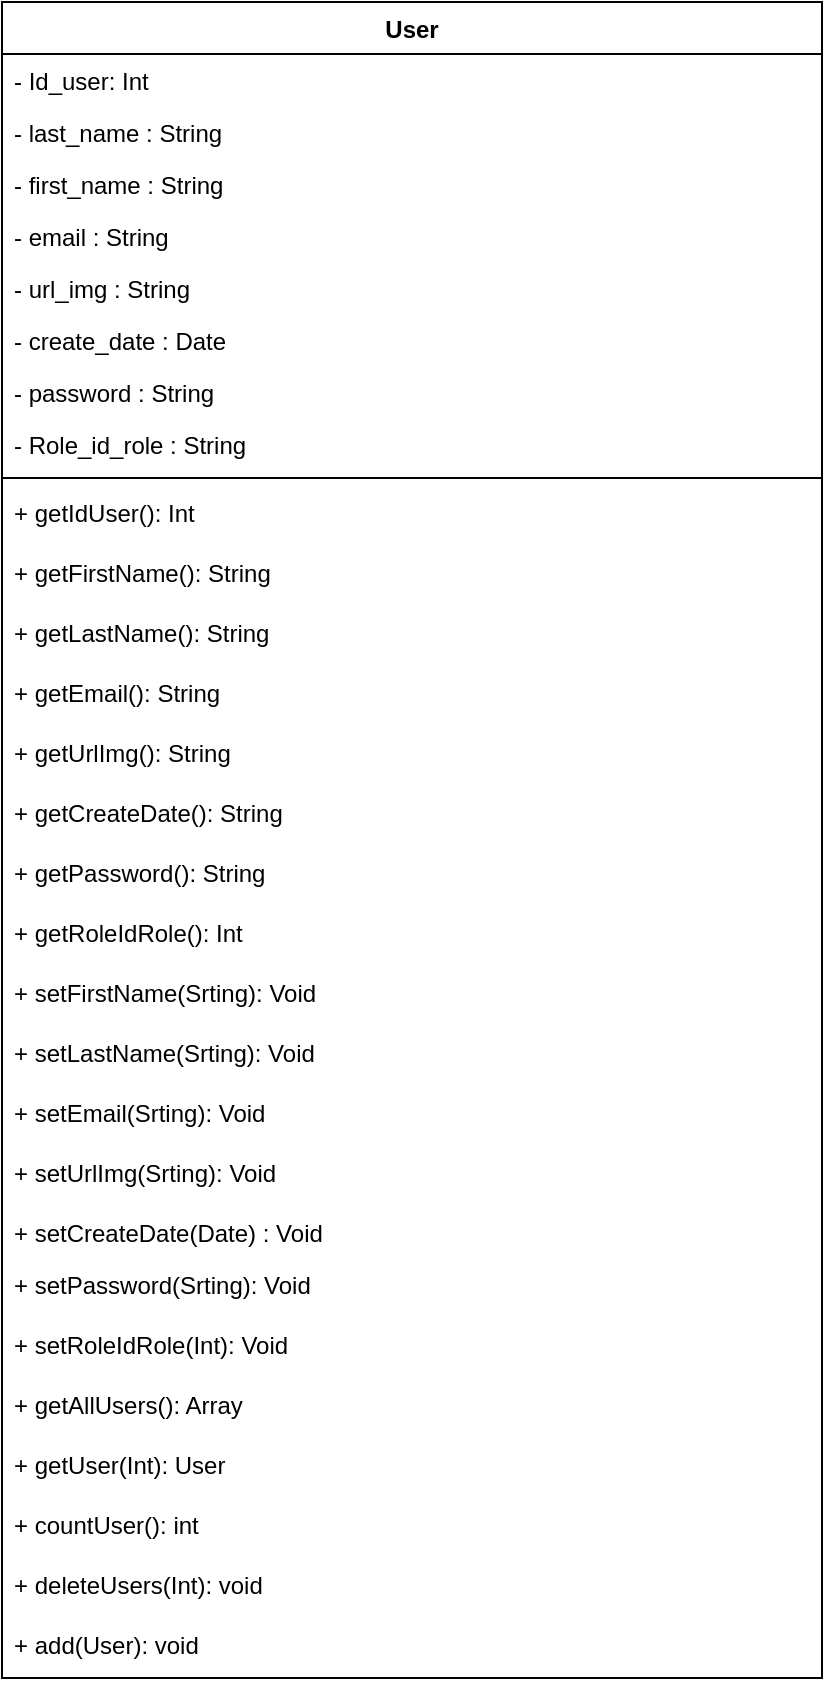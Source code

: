 <mxfile version="10.8.7" type="google"><diagram id="5KyZaaVbGoz4Om7iL2kR" name="Page-1"><mxGraphModel dx="1144" dy="2064" grid="1" gridSize="10" guides="1" tooltips="1" connect="1" arrows="1" fold="1" page="1" pageScale="1" pageWidth="827" pageHeight="1169" math="0" shadow="0"><root><mxCell id="0"/><mxCell id="1" parent="0"/><mxCell id="Eq4HhHnawJkACLHDjUo_-8" value="User" style="swimlane;fontStyle=1;align=center;verticalAlign=top;childLayout=stackLayout;horizontal=1;startSize=26;horizontalStack=0;resizeParent=1;resizeParentMax=0;resizeLast=0;collapsible=1;marginBottom=0;" parent="1" vertex="1"><mxGeometry x="208" y="-1075" width="410" height="838" as="geometry"/></mxCell><mxCell id="Eq4HhHnawJkACLHDjUo_-9" value="- Id_user: Int&#10;&#10;" style="text;strokeColor=none;fillColor=none;align=left;verticalAlign=top;spacingLeft=4;spacingRight=4;overflow=hidden;rotatable=0;points=[[0,0.5],[1,0.5]];portConstraint=eastwest;" parent="Eq4HhHnawJkACLHDjUo_-8" vertex="1"><mxGeometry y="26" width="410" height="26" as="geometry"/></mxCell><mxCell id="5ObB2_52mzO2VREDX_nj-1" value="- last_name : String&#10;" style="text;strokeColor=none;fillColor=none;align=left;verticalAlign=top;spacingLeft=4;spacingRight=4;overflow=hidden;rotatable=0;points=[[0,0.5],[1,0.5]];portConstraint=eastwest;" parent="Eq4HhHnawJkACLHDjUo_-8" vertex="1"><mxGeometry y="52" width="410" height="26" as="geometry"/></mxCell><mxCell id="Eq4HhHnawJkACLHDjUo_-10" value="- first_name : String&#10;" style="text;strokeColor=none;fillColor=none;align=left;verticalAlign=top;spacingLeft=4;spacingRight=4;overflow=hidden;rotatable=0;points=[[0,0.5],[1,0.5]];portConstraint=eastwest;" parent="Eq4HhHnawJkACLHDjUo_-8" vertex="1"><mxGeometry y="78" width="410" height="26" as="geometry"/></mxCell><mxCell id="Eq4HhHnawJkACLHDjUo_-11" value="- email : String&#10;" style="text;strokeColor=none;fillColor=none;align=left;verticalAlign=top;spacingLeft=4;spacingRight=4;overflow=hidden;rotatable=0;points=[[0,0.5],[1,0.5]];portConstraint=eastwest;" parent="Eq4HhHnawJkACLHDjUo_-8" vertex="1"><mxGeometry y="104" width="410" height="26" as="geometry"/></mxCell><mxCell id="5ObB2_52mzO2VREDX_nj-2" value="- url_img : String&#10;" style="text;strokeColor=none;fillColor=none;align=left;verticalAlign=top;spacingLeft=4;spacingRight=4;overflow=hidden;rotatable=0;points=[[0,0.5],[1,0.5]];portConstraint=eastwest;" parent="Eq4HhHnawJkACLHDjUo_-8" vertex="1"><mxGeometry y="130" width="410" height="26" as="geometry"/></mxCell><mxCell id="qdIedMwzYdnpMf2IUSCG-1" value="- create_date : Date&#10;" style="text;strokeColor=none;fillColor=none;align=left;verticalAlign=top;spacingLeft=4;spacingRight=4;overflow=hidden;rotatable=0;points=[[0,0.5],[1,0.5]];portConstraint=eastwest;" parent="Eq4HhHnawJkACLHDjUo_-8" vertex="1"><mxGeometry y="156" width="410" height="26" as="geometry"/></mxCell><mxCell id="5ObB2_52mzO2VREDX_nj-3" value="- password : String&#10;" style="text;strokeColor=none;fillColor=none;align=left;verticalAlign=top;spacingLeft=4;spacingRight=4;overflow=hidden;rotatable=0;points=[[0,0.5],[1,0.5]];portConstraint=eastwest;" parent="Eq4HhHnawJkACLHDjUo_-8" vertex="1"><mxGeometry y="182" width="410" height="26" as="geometry"/></mxCell><mxCell id="5ObB2_52mzO2VREDX_nj-4" value="- Role_id_role : String&#10;" style="text;strokeColor=none;fillColor=none;align=left;verticalAlign=top;spacingLeft=4;spacingRight=4;overflow=hidden;rotatable=0;points=[[0,0.5],[1,0.5]];portConstraint=eastwest;" parent="Eq4HhHnawJkACLHDjUo_-8" vertex="1"><mxGeometry y="208" width="410" height="26" as="geometry"/></mxCell><mxCell id="Eq4HhHnawJkACLHDjUo_-12" value="" style="line;strokeWidth=1;fillColor=none;align=left;verticalAlign=middle;spacingTop=-1;spacingLeft=3;spacingRight=3;rotatable=0;labelPosition=right;points=[];portConstraint=eastwest;" parent="Eq4HhHnawJkACLHDjUo_-8" vertex="1"><mxGeometry y="234" width="410" height="8" as="geometry"/></mxCell><mxCell id="5ObB2_52mzO2VREDX_nj-5" value="+ getIdUser(): Int" style="text;strokeColor=none;fillColor=none;align=left;verticalAlign=top;spacingLeft=4;spacingRight=4;overflow=hidden;rotatable=0;points=[[0,0.5],[1,0.5]];portConstraint=eastwest;" parent="Eq4HhHnawJkACLHDjUo_-8" vertex="1"><mxGeometry y="242" width="410" height="30" as="geometry"/></mxCell><mxCell id="Eq4HhHnawJkACLHDjUo_-13" value="+ getFirstName(): String" style="text;strokeColor=none;fillColor=none;align=left;verticalAlign=top;spacingLeft=4;spacingRight=4;overflow=hidden;rotatable=0;points=[[0,0.5],[1,0.5]];portConstraint=eastwest;" parent="Eq4HhHnawJkACLHDjUo_-8" vertex="1"><mxGeometry y="272" width="410" height="30" as="geometry"/></mxCell><mxCell id="5ObB2_52mzO2VREDX_nj-6" value="+ getLastName(): String" style="text;strokeColor=none;fillColor=none;align=left;verticalAlign=top;spacingLeft=4;spacingRight=4;overflow=hidden;rotatable=0;points=[[0,0.5],[1,0.5]];portConstraint=eastwest;" parent="Eq4HhHnawJkACLHDjUo_-8" vertex="1"><mxGeometry y="302" width="410" height="30" as="geometry"/></mxCell><mxCell id="5ObB2_52mzO2VREDX_nj-7" value="+ getEmail(): String" style="text;strokeColor=none;fillColor=none;align=left;verticalAlign=top;spacingLeft=4;spacingRight=4;overflow=hidden;rotatable=0;points=[[0,0.5],[1,0.5]];portConstraint=eastwest;" parent="Eq4HhHnawJkACLHDjUo_-8" vertex="1"><mxGeometry y="332" width="410" height="30" as="geometry"/></mxCell><mxCell id="5ObB2_52mzO2VREDX_nj-8" value="+ getUrlImg(): String" style="text;strokeColor=none;fillColor=none;align=left;verticalAlign=top;spacingLeft=4;spacingRight=4;overflow=hidden;rotatable=0;points=[[0,0.5],[1,0.5]];portConstraint=eastwest;" parent="Eq4HhHnawJkACLHDjUo_-8" vertex="1"><mxGeometry y="362" width="410" height="30" as="geometry"/></mxCell><mxCell id="5ObB2_52mzO2VREDX_nj-10" value="+ getCreateDate(): String" style="text;strokeColor=none;fillColor=none;align=left;verticalAlign=top;spacingLeft=4;spacingRight=4;overflow=hidden;rotatable=0;points=[[0,0.5],[1,0.5]];portConstraint=eastwest;" parent="Eq4HhHnawJkACLHDjUo_-8" vertex="1"><mxGeometry y="392" width="410" height="30" as="geometry"/></mxCell><mxCell id="5ObB2_52mzO2VREDX_nj-11" value="+ getPassword(): String" style="text;strokeColor=none;fillColor=none;align=left;verticalAlign=top;spacingLeft=4;spacingRight=4;overflow=hidden;rotatable=0;points=[[0,0.5],[1,0.5]];portConstraint=eastwest;" parent="Eq4HhHnawJkACLHDjUo_-8" vertex="1"><mxGeometry y="422" width="410" height="30" as="geometry"/></mxCell><mxCell id="5ObB2_52mzO2VREDX_nj-12" value="+ getRoleIdRole(): Int" style="text;strokeColor=none;fillColor=none;align=left;verticalAlign=top;spacingLeft=4;spacingRight=4;overflow=hidden;rotatable=0;points=[[0,0.5],[1,0.5]];portConstraint=eastwest;" parent="Eq4HhHnawJkACLHDjUo_-8" vertex="1"><mxGeometry y="452" width="410" height="30" as="geometry"/></mxCell><mxCell id="5ObB2_52mzO2VREDX_nj-13" value="+ setFirstName(Srting): Void" style="text;strokeColor=none;fillColor=none;align=left;verticalAlign=top;spacingLeft=4;spacingRight=4;overflow=hidden;rotatable=0;points=[[0,0.5],[1,0.5]];portConstraint=eastwest;" parent="Eq4HhHnawJkACLHDjUo_-8" vertex="1"><mxGeometry y="482" width="410" height="30" as="geometry"/></mxCell><mxCell id="5ObB2_52mzO2VREDX_nj-14" value="+ setLastName(Srting): Void" style="text;strokeColor=none;fillColor=none;align=left;verticalAlign=top;spacingLeft=4;spacingRight=4;overflow=hidden;rotatable=0;points=[[0,0.5],[1,0.5]];portConstraint=eastwest;" parent="Eq4HhHnawJkACLHDjUo_-8" vertex="1"><mxGeometry y="512" width="410" height="30" as="geometry"/></mxCell><mxCell id="5ObB2_52mzO2VREDX_nj-15" value="+ setEmail(Srting): Void" style="text;strokeColor=none;fillColor=none;align=left;verticalAlign=top;spacingLeft=4;spacingRight=4;overflow=hidden;rotatable=0;points=[[0,0.5],[1,0.5]];portConstraint=eastwest;" parent="Eq4HhHnawJkACLHDjUo_-8" vertex="1"><mxGeometry y="542" width="410" height="30" as="geometry"/></mxCell><mxCell id="5ObB2_52mzO2VREDX_nj-16" value="+ setUrlImg(Srting): Void" style="text;strokeColor=none;fillColor=none;align=left;verticalAlign=top;spacingLeft=4;spacingRight=4;overflow=hidden;rotatable=0;points=[[0,0.5],[1,0.5]];portConstraint=eastwest;" parent="Eq4HhHnawJkACLHDjUo_-8" vertex="1"><mxGeometry y="572" width="410" height="30" as="geometry"/></mxCell><mxCell id="qdIedMwzYdnpMf2IUSCG-2" value="+ setCreateDate(Date) : Void&#10;" style="text;strokeColor=none;fillColor=none;align=left;verticalAlign=top;spacingLeft=4;spacingRight=4;overflow=hidden;rotatable=0;points=[[0,0.5],[1,0.5]];portConstraint=eastwest;" parent="Eq4HhHnawJkACLHDjUo_-8" vertex="1"><mxGeometry y="602" width="410" height="26" as="geometry"/></mxCell><mxCell id="5ObB2_52mzO2VREDX_nj-18" value="+ setPassword(Srting): Void" style="text;strokeColor=none;fillColor=none;align=left;verticalAlign=top;spacingLeft=4;spacingRight=4;overflow=hidden;rotatable=0;points=[[0,0.5],[1,0.5]];portConstraint=eastwest;" parent="Eq4HhHnawJkACLHDjUo_-8" vertex="1"><mxGeometry y="628" width="410" height="30" as="geometry"/></mxCell><mxCell id="5ObB2_52mzO2VREDX_nj-19" value="+ setRoleIdRole(Int): Void" style="text;strokeColor=none;fillColor=none;align=left;verticalAlign=top;spacingLeft=4;spacingRight=4;overflow=hidden;rotatable=0;points=[[0,0.5],[1,0.5]];portConstraint=eastwest;" parent="Eq4HhHnawJkACLHDjUo_-8" vertex="1"><mxGeometry y="658" width="410" height="30" as="geometry"/></mxCell><mxCell id="5ObB2_52mzO2VREDX_nj-20" value="+ getAllUsers(): Array" style="text;strokeColor=none;fillColor=none;align=left;verticalAlign=top;spacingLeft=4;spacingRight=4;overflow=hidden;rotatable=0;points=[[0,0.5],[1,0.5]];portConstraint=eastwest;" parent="Eq4HhHnawJkACLHDjUo_-8" vertex="1"><mxGeometry y="688" width="410" height="30" as="geometry"/></mxCell><mxCell id="5ObB2_52mzO2VREDX_nj-21" value="+ getUser(Int): User" style="text;strokeColor=none;fillColor=none;align=left;verticalAlign=top;spacingLeft=4;spacingRight=4;overflow=hidden;rotatable=0;points=[[0,0.5],[1,0.5]];portConstraint=eastwest;" parent="Eq4HhHnawJkACLHDjUo_-8" vertex="1"><mxGeometry y="718" width="410" height="30" as="geometry"/></mxCell><mxCell id="5ObB2_52mzO2VREDX_nj-22" value="+ countUser(): int" style="text;strokeColor=none;fillColor=none;align=left;verticalAlign=top;spacingLeft=4;spacingRight=4;overflow=hidden;rotatable=0;points=[[0,0.5],[1,0.5]];portConstraint=eastwest;" parent="Eq4HhHnawJkACLHDjUo_-8" vertex="1"><mxGeometry y="748" width="410" height="30" as="geometry"/></mxCell><mxCell id="5ObB2_52mzO2VREDX_nj-23" value="+ deleteUsers(Int): void" style="text;strokeColor=none;fillColor=none;align=left;verticalAlign=top;spacingLeft=4;spacingRight=4;overflow=hidden;rotatable=0;points=[[0,0.5],[1,0.5]];portConstraint=eastwest;" parent="Eq4HhHnawJkACLHDjUo_-8" vertex="1"><mxGeometry y="778" width="410" height="30" as="geometry"/></mxCell><mxCell id="5ObB2_52mzO2VREDX_nj-25" value="+ add(User): void" style="text;strokeColor=none;fillColor=none;align=left;verticalAlign=top;spacingLeft=4;spacingRight=4;overflow=hidden;rotatable=0;points=[[0,0.5],[1,0.5]];portConstraint=eastwest;" parent="Eq4HhHnawJkACLHDjUo_-8" vertex="1"><mxGeometry y="808" width="410" height="30" as="geometry"/></mxCell></root></mxGraphModel></diagram></mxfile>